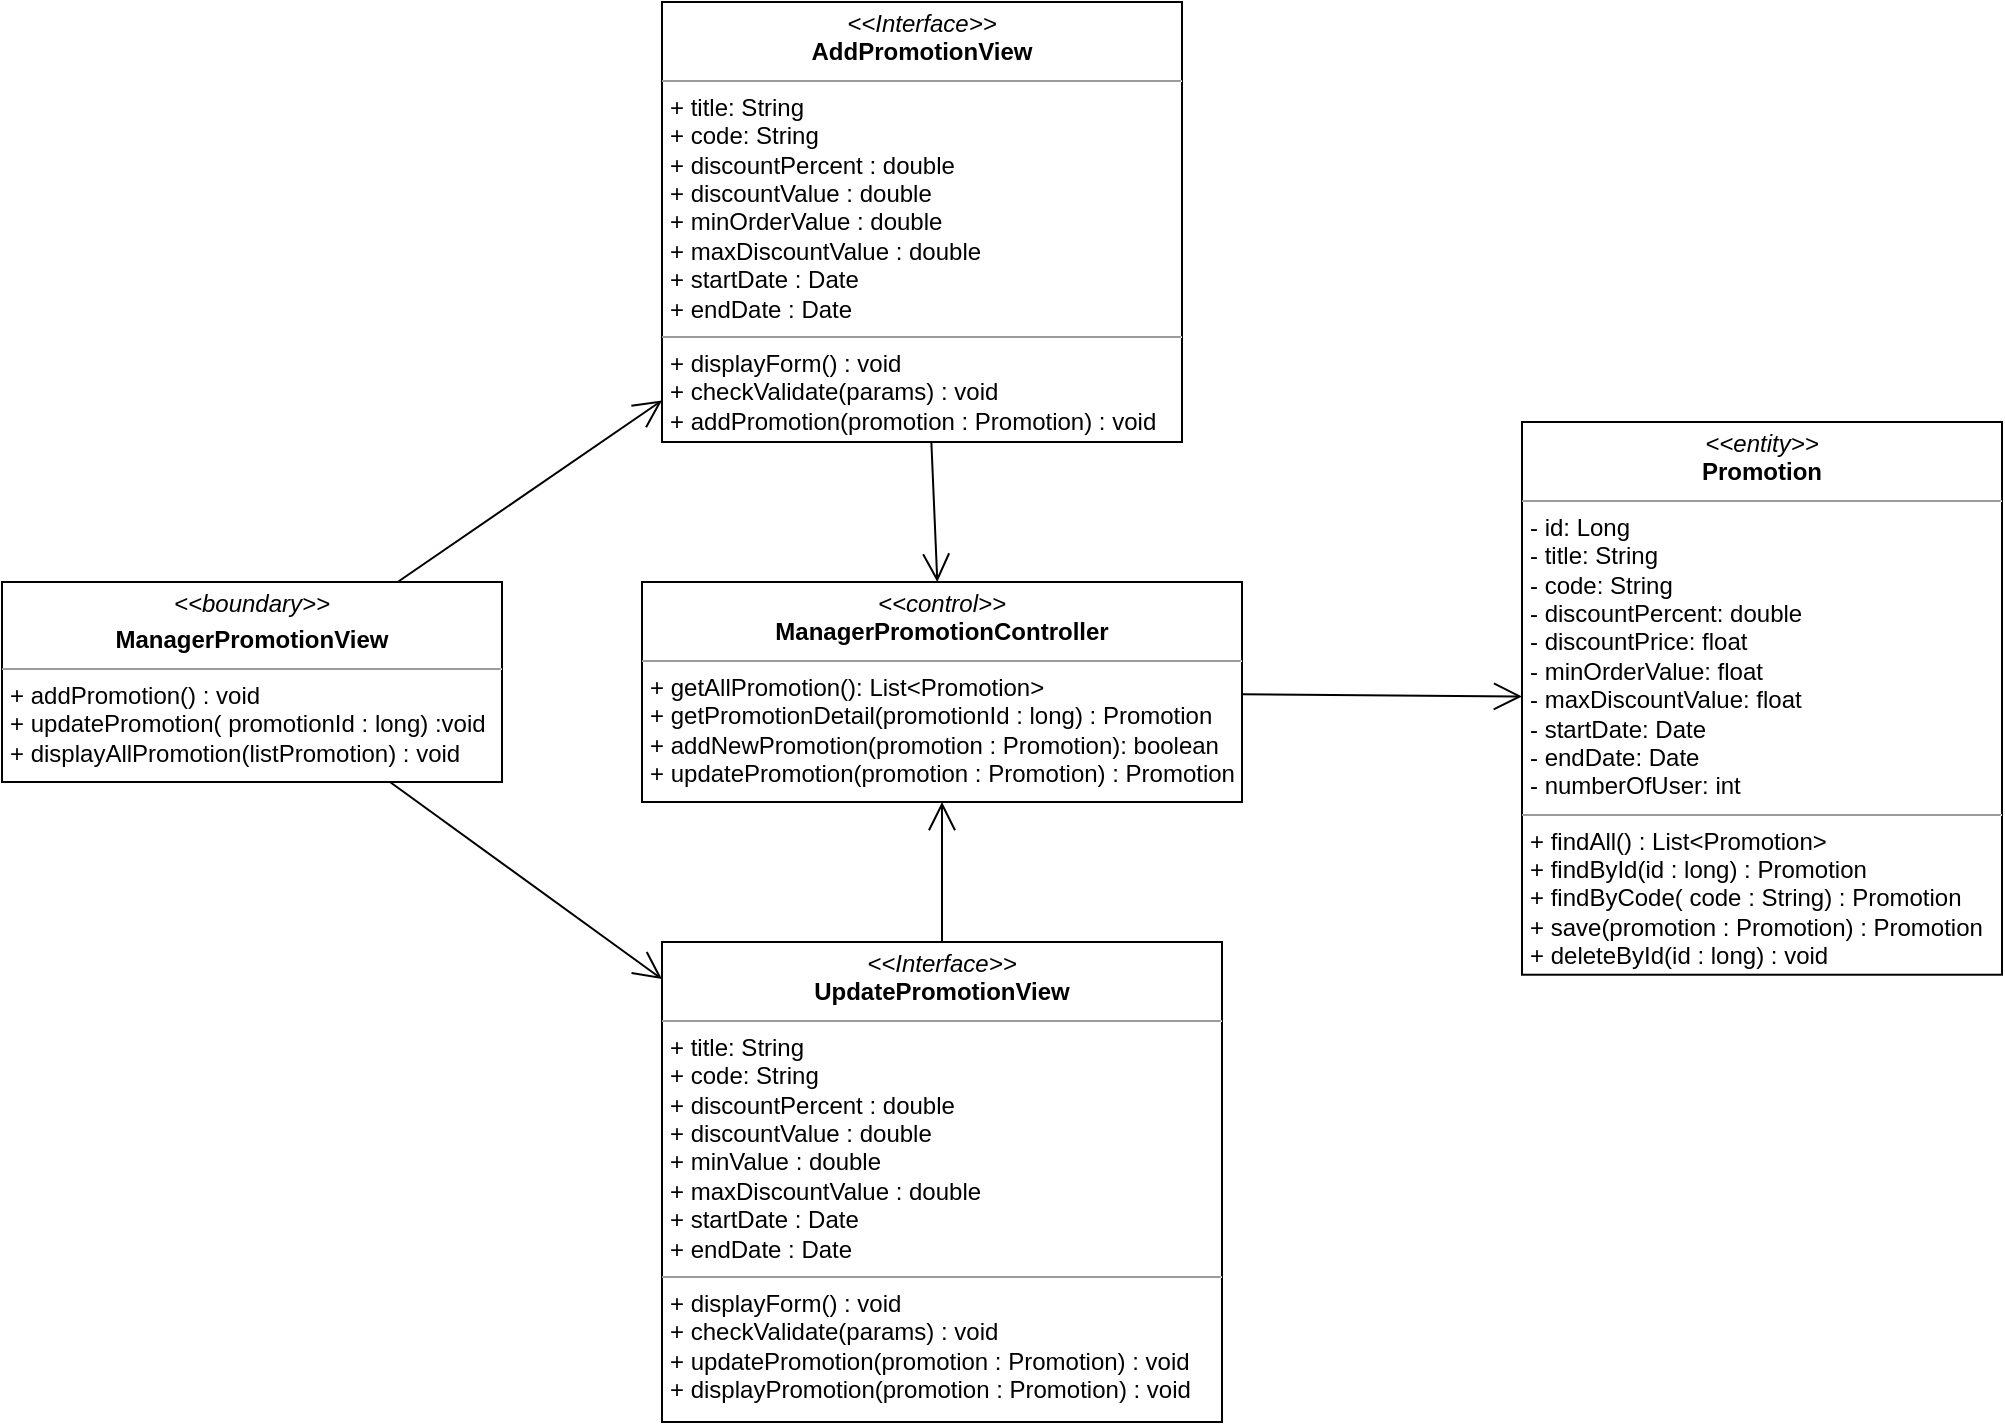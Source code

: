 <mxfile version="14.7.3" type="device"><diagram id="C5RBs43oDa-KdzZeNtuy" name="Page-1"><mxGraphModel dx="1935" dy="1594" grid="1" gridSize="10" guides="1" tooltips="1" connect="1" arrows="1" fold="1" page="1" pageScale="1" pageWidth="827" pageHeight="1169" math="0" shadow="0"><root><mxCell id="WIyWlLk6GJQsqaUBKTNV-0"/><mxCell id="WIyWlLk6GJQsqaUBKTNV-1" parent="WIyWlLk6GJQsqaUBKTNV-0"/><mxCell id="qOD6lXzsC3TpXWyWBkm2-6" value="" style="endArrow=open;endFill=1;endSize=12;html=1;" parent="WIyWlLk6GJQsqaUBKTNV-1" source="IAZQVpXAfNuRjBWFNpGM-1" target="qOD6lXzsC3TpXWyWBkm2-7" edge="1"><mxGeometry width="160" relative="1" as="geometry"><mxPoint x="310" y="110" as="sourcePoint"/><mxPoint x="190" y="40" as="targetPoint"/></mxGeometry></mxCell><mxCell id="qOD6lXzsC3TpXWyWBkm2-7" value="&lt;p style=&quot;margin: 0px ; margin-top: 4px ; text-align: center&quot;&gt;&lt;i&gt;&amp;lt;&amp;lt;control&amp;gt;&amp;gt;&lt;/i&gt;&lt;br&gt;&lt;b&gt;ManagerPromotionController&lt;/b&gt;&lt;/p&gt;&lt;hr size=&quot;1&quot;&gt;&lt;p style=&quot;margin: 0px ; margin-left: 4px&quot;&gt;+ getAllPromotion(): List&amp;lt;Promotion&amp;gt;&lt;br&gt;&lt;/p&gt;&lt;p style=&quot;margin: 0px ; margin-left: 4px&quot;&gt;+ getPromotionDetail(promotionId : long) : Promotion&lt;/p&gt;&lt;p style=&quot;margin: 0px ; margin-left: 4px&quot;&gt;+ addNewPromotion(promotion : Promotion): boolean&lt;/p&gt;&lt;p style=&quot;margin: 0px ; margin-left: 4px&quot;&gt;+ updatePromotion(promotion : Promotion) : Promotion&lt;/p&gt;" style="verticalAlign=top;align=left;overflow=fill;fontSize=12;fontFamily=Helvetica;html=1;" parent="WIyWlLk6GJQsqaUBKTNV-1" vertex="1"><mxGeometry x="30" y="80" width="300" height="110" as="geometry"/></mxCell><mxCell id="qOD6lXzsC3TpXWyWBkm2-8" value="" style="endArrow=open;endFill=1;endSize=12;html=1;" parent="WIyWlLk6GJQsqaUBKTNV-1" source="qOD6lXzsC3TpXWyWBkm2-7" target="qOD6lXzsC3TpXWyWBkm2-9" edge="1"><mxGeometry width="160" relative="1" as="geometry"><mxPoint x="720" y="140" as="sourcePoint"/><mxPoint x="710" y="149.22" as="targetPoint"/></mxGeometry></mxCell><mxCell id="qOD6lXzsC3TpXWyWBkm2-9" value="&lt;p style=&quot;margin: 0px ; margin-top: 4px ; text-align: center&quot;&gt;&lt;i&gt;&amp;lt;&amp;lt;entity&amp;gt;&amp;gt;&lt;/i&gt;&lt;br&gt;&lt;b&gt;Promotion&lt;/b&gt;&lt;/p&gt;&lt;hr size=&quot;1&quot;&gt;&lt;p style=&quot;margin: 0px ; margin-left: 4px&quot;&gt;- id: Long&lt;/p&gt;&lt;p style=&quot;margin: 0px 0px 0px 4px&quot;&gt;- title: String&lt;br&gt;- code: String&lt;/p&gt;&lt;p style=&quot;margin: 0px 0px 0px 4px&quot;&gt;- discountPercent: double&lt;/p&gt;&lt;p style=&quot;margin: 0px 0px 0px 4px&quot;&gt;- discountPrice: float&lt;/p&gt;&lt;p style=&quot;margin: 0px 0px 0px 4px&quot;&gt;- minOrderValue: float&lt;/p&gt;&lt;p style=&quot;margin: 0px 0px 0px 4px&quot;&gt;- maxDiscountValue: float&lt;/p&gt;&lt;p style=&quot;margin: 0px 0px 0px 4px&quot;&gt;- startDate: Date&lt;/p&gt;&lt;p style=&quot;margin: 0px 0px 0px 4px&quot;&gt;- endDate: Date&lt;/p&gt;&lt;p style=&quot;margin: 0px 0px 0px 4px&quot;&gt;- numberOfUser: int&lt;span&gt;&amp;nbsp;&lt;/span&gt;&lt;/p&gt;&lt;hr size=&quot;1&quot;&gt;&lt;p style=&quot;margin: 0px 0px 0px 4px&quot;&gt;+ findAll() : List&amp;lt;Promotion&amp;gt;&lt;/p&gt;&lt;p style=&quot;margin: 0px 0px 0px 4px&quot;&gt;+ findById(id : long) : Promotion&lt;/p&gt;&lt;p style=&quot;margin: 0px 0px 0px 4px&quot;&gt;+ findByCode( code : String) : Promotion&lt;/p&gt;&lt;p style=&quot;margin: 0px 0px 0px 4px&quot;&gt;+ save(promotion : Promotion) : Promotion&lt;/p&gt;&lt;p style=&quot;margin: 0px 0px 0px 4px&quot;&gt;+ deleteById(id : long) : void&lt;/p&gt;" style="verticalAlign=top;align=left;overflow=fill;fontSize=12;fontFamily=Helvetica;html=1;" parent="WIyWlLk6GJQsqaUBKTNV-1" vertex="1"><mxGeometry x="470" width="240" height="276.36" as="geometry"/></mxCell><mxCell id="qOD6lXzsC3TpXWyWBkm2-11" value="" style="endArrow=open;endFill=1;endSize=12;html=1;" parent="WIyWlLk6GJQsqaUBKTNV-1" source="IAZQVpXAfNuRjBWFNpGM-3" target="qOD6lXzsC3TpXWyWBkm2-7" edge="1"><mxGeometry width="160" relative="1" as="geometry"><mxPoint x="310" y="214.946" as="sourcePoint"/><mxPoint x="580" y="210" as="targetPoint"/></mxGeometry></mxCell><mxCell id="IAZQVpXAfNuRjBWFNpGM-0" value="&lt;p style=&quot;margin: 0px ; margin-top: 4px ; text-align: center&quot;&gt;&lt;i&gt;&amp;lt;&amp;lt;boundary&amp;gt;&amp;gt;&lt;/i&gt;&lt;/p&gt;&lt;p style=&quot;margin: 0px ; margin-top: 4px ; text-align: center&quot;&gt;&lt;b&gt;ManagerPromotionView&lt;/b&gt;&lt;/p&gt;&lt;hr size=&quot;1&quot;&gt;&lt;p style=&quot;margin: 0px ; margin-left: 4px&quot;&gt;&lt;span&gt;+ addPromotion() : void&lt;/span&gt;&lt;br&gt;&lt;/p&gt;&lt;p style=&quot;margin: 0px ; margin-left: 4px&quot;&gt;&lt;span&gt;+ updatePromotion( promotionId : long) :void&lt;/span&gt;&lt;/p&gt;&lt;p style=&quot;margin: 0px ; margin-left: 4px&quot;&gt;+ displayAllPromotion(listPromotion) : void&lt;span&gt;&lt;br&gt;&lt;/span&gt;&lt;/p&gt;" style="verticalAlign=top;align=left;overflow=fill;fontSize=12;fontFamily=Helvetica;html=1;" vertex="1" parent="WIyWlLk6GJQsqaUBKTNV-1"><mxGeometry x="-290" y="80" width="250" height="100" as="geometry"/></mxCell><mxCell id="IAZQVpXAfNuRjBWFNpGM-1" value="&lt;p style=&quot;margin: 0px ; margin-top: 4px ; text-align: center&quot;&gt;&lt;i&gt;&amp;lt;&amp;lt;Interface&amp;gt;&amp;gt;&lt;/i&gt;&lt;br&gt;&lt;b&gt;AddPromotionView&lt;/b&gt;&lt;br&gt;&lt;/p&gt;&lt;hr size=&quot;1&quot;&gt;&lt;p style=&quot;margin: 0px ; margin-left: 4px&quot;&gt;+ title: String&lt;br&gt;+ code: String&lt;/p&gt;&lt;p style=&quot;margin: 0px ; margin-left: 4px&quot;&gt;+ discountPercent : double&lt;/p&gt;&lt;p style=&quot;margin: 0px ; margin-left: 4px&quot;&gt;+ discountValue : double&lt;/p&gt;&lt;p style=&quot;margin: 0px ; margin-left: 4px&quot;&gt;+ minOrderValue : double&lt;/p&gt;&lt;p style=&quot;margin: 0px ; margin-left: 4px&quot;&gt;+ maxDiscountValue : double&lt;/p&gt;&lt;p style=&quot;margin: 0px ; margin-left: 4px&quot;&gt;+ startDate : Date&lt;/p&gt;&lt;p style=&quot;margin: 0px ; margin-left: 4px&quot;&gt;+ endDate : Date&lt;/p&gt;&lt;hr size=&quot;1&quot;&gt;&lt;p style=&quot;margin: 0px 0px 0px 4px&quot;&gt;+ displayForm() : void&lt;br&gt;&lt;/p&gt;&lt;p style=&quot;margin: 0px 0px 0px 4px&quot;&gt;+ checkValidate(params) : void&lt;/p&gt;&lt;p style=&quot;margin: 0px 0px 0px 4px&quot;&gt;+ addPromotion(promotion : Promotion) : void&lt;/p&gt;" style="verticalAlign=top;align=left;overflow=fill;fontSize=12;fontFamily=Helvetica;html=1;" vertex="1" parent="WIyWlLk6GJQsqaUBKTNV-1"><mxGeometry x="40" y="-210" width="260" height="220" as="geometry"/></mxCell><mxCell id="IAZQVpXAfNuRjBWFNpGM-3" value="&lt;p style=&quot;margin: 0px ; margin-top: 4px ; text-align: center&quot;&gt;&lt;i&gt;&amp;lt;&amp;lt;Interface&amp;gt;&amp;gt;&lt;/i&gt;&lt;br&gt;&lt;b&gt;UpdatePromotionView&lt;/b&gt;&lt;br&gt;&lt;/p&gt;&lt;hr size=&quot;1&quot;&gt;&lt;p style=&quot;margin: 0px ; margin-left: 4px&quot;&gt;+ title: String&lt;br&gt;+ code: String&lt;/p&gt;&lt;p style=&quot;margin: 0px ; margin-left: 4px&quot;&gt;+ discountPercent : double&lt;/p&gt;&lt;p style=&quot;margin: 0px ; margin-left: 4px&quot;&gt;+ discountValue : double&lt;/p&gt;&lt;p style=&quot;margin: 0px ; margin-left: 4px&quot;&gt;+ minValue : double&lt;/p&gt;&lt;p style=&quot;margin: 0px ; margin-left: 4px&quot;&gt;+ maxDiscountValue : double&lt;/p&gt;&lt;p style=&quot;margin: 0px ; margin-left: 4px&quot;&gt;+ startDate : Date&lt;/p&gt;&lt;p style=&quot;margin: 0px ; margin-left: 4px&quot;&gt;+ endDate : Date&lt;/p&gt;&lt;hr size=&quot;1&quot;&gt;&lt;p style=&quot;margin: 0px 0px 0px 4px&quot;&gt;+ displayForm() : void&lt;br&gt;&lt;/p&gt;&lt;p style=&quot;margin: 0px 0px 0px 4px&quot;&gt;+ checkValidate(params) : void&lt;/p&gt;&lt;p style=&quot;margin: 0px 0px 0px 4px&quot;&gt;+ updatePromotion(promotion : Promotion) : void&lt;/p&gt;&lt;p style=&quot;margin: 0px 0px 0px 4px&quot;&gt;+ displayPromotion(promotion : Promotion) : void&lt;/p&gt;" style="verticalAlign=top;align=left;overflow=fill;fontSize=12;fontFamily=Helvetica;html=1;" vertex="1" parent="WIyWlLk6GJQsqaUBKTNV-1"><mxGeometry x="40" y="260" width="280" height="240" as="geometry"/></mxCell><mxCell id="IAZQVpXAfNuRjBWFNpGM-4" value="" style="endArrow=open;endFill=1;endSize=12;html=1;" edge="1" parent="WIyWlLk6GJQsqaUBKTNV-1" source="IAZQVpXAfNuRjBWFNpGM-0" target="IAZQVpXAfNuRjBWFNpGM-1"><mxGeometry width="160" relative="1" as="geometry"><mxPoint x="250" y="130" as="sourcePoint"/><mxPoint x="410" y="130" as="targetPoint"/></mxGeometry></mxCell><mxCell id="IAZQVpXAfNuRjBWFNpGM-5" value="" style="endArrow=open;endFill=1;endSize=12;html=1;" edge="1" parent="WIyWlLk6GJQsqaUBKTNV-1" source="IAZQVpXAfNuRjBWFNpGM-0" target="IAZQVpXAfNuRjBWFNpGM-3"><mxGeometry width="160" relative="1" as="geometry"><mxPoint x="250" y="130" as="sourcePoint"/><mxPoint x="410" y="130" as="targetPoint"/></mxGeometry></mxCell></root></mxGraphModel></diagram></mxfile>
